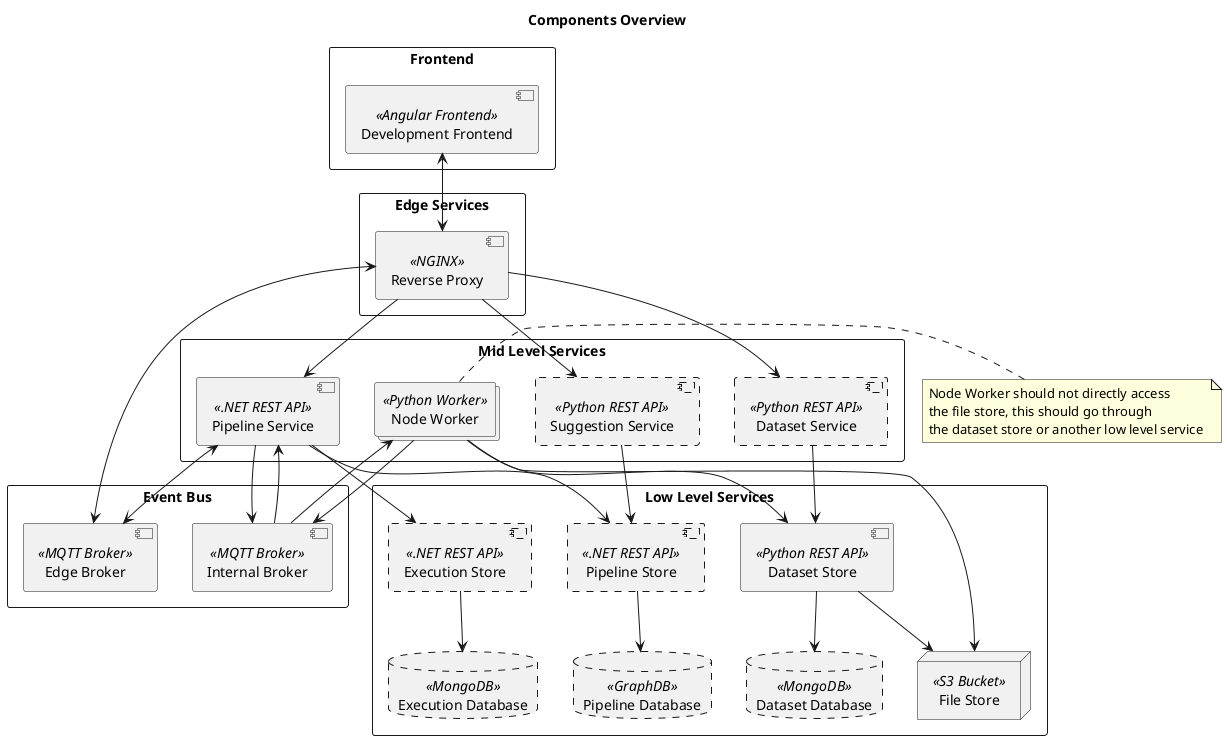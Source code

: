 @startuml
'https://plantuml.com/deployment-diagram

title "Components Overview"

'Definitions'

rectangle "Frontend" {
    component "Development Frontend" << Angular Frontend >> as development_frontend
}

rectangle "Edge Services" {
    component "Reverse Proxy" << NGINX >> as reverse_proxy
}

rectangle "Event Bus"{
    component "Edge Broker" << MQTT Broker >> as message_broker_edge
    component "Internal Broker" << MQTT Broker >> as message_broker_internal
}

rectangle "Mid Level Services" {
    component "Pipeline Service" << .NET REST API >> as pipeline_service
    collections  "Node Worker" <<Python Worker>> as worker
    component #line.dashed "Suggestion Service" << Python REST API >> as suggestion_service
    component #line.dashed "Dataset Service" << Python REST API >> as dataset_service
}

rectangle "Low Level Services" {
    component #line.dashed "Pipeline Store" << .NET REST API >> as pipeline_store
    database #line.dashed "Pipeline Database" << GraphDB >> as pipeline_db
    
    component #line.dashed "Execution Store" << .NET REST API >> as execution_store
    database #line.dashed "Execution Database" << MongoDB >> as execution_db
    
    component "Dataset Store" << Python REST API >> as dataset_store
    node "File Store" << S3 Bucket >> as file_store
    database #line.dashed "Dataset Database" << MongoDB >> as dataset_db
    
    /'
    component #line.dashed "Operation Store" << Python REST API >> as operation_store
    database #line.dashed "Operation Database" << MongoDB >> as operation_db

    component #line.dashed "Event Logging" << Logstash? >> as event_logging
    database #line.dashed "Event Database" << Elasticsearch >> as event_db    
    '/
}

'Interaction'

development_frontend <--> reverse_proxy

reverse_proxy --> pipeline_service 
reverse_proxy --> suggestion_service
reverse_proxy --> dataset_service
reverse_proxy <--> message_broker_edge


pipeline_store --> pipeline_db
dataset_store --> dataset_db
dataset_store --> file_store
execution_store --> execution_db 

/'
operation_store --> operation_db
event_logging --> event_db
'/

pipeline_service --> message_broker_internal
message_broker_internal --> worker 
pipeline_service <-- message_broker_internal
message_broker_internal <-- worker 

'message_broker --> event_logging

worker --> dataset_store
note right of worker 
    Node Worker should not directly access 
    the file store, this should go through 
    the dataset store or another low level service 
end note    
worker --> file_store
'worker -->operation_store
suggestion_service --> pipeline_store
pipeline_service --> execution_store
pipeline_service --> pipeline_store
dataset_service --> dataset_store

pipeline_service <--> message_broker_edge
@enduml